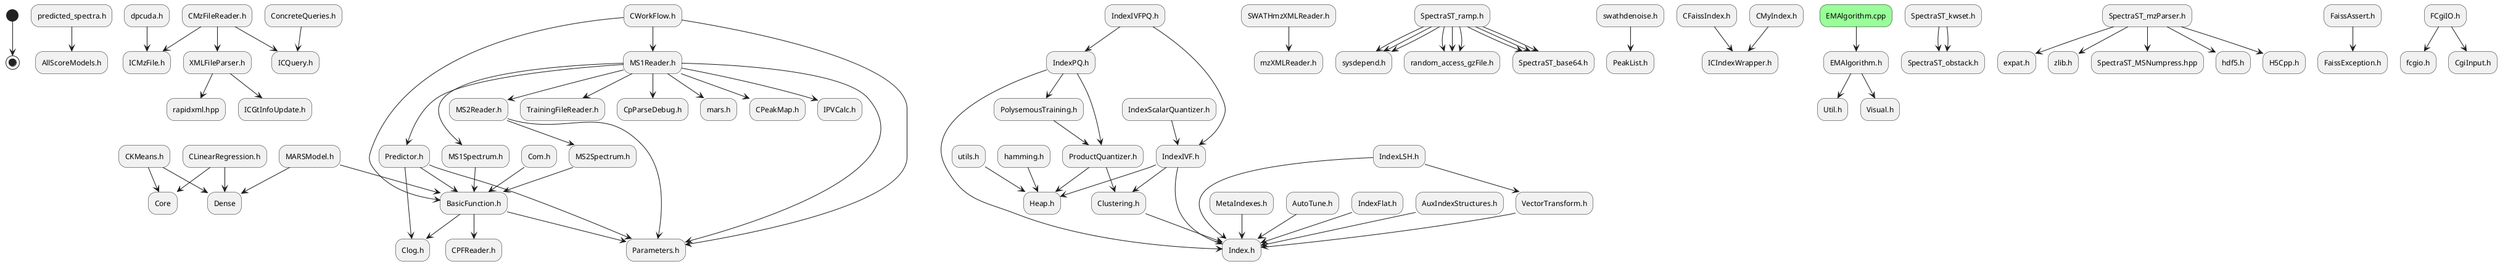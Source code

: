 @startuml
(*) --> (*)
"predicted_spectra.h"  --> "AllScoreModels.h"
"dpcuda.h"  --> "ICMzFile.h"
"CLinearRegression.h"  --> "Core"
"CLinearRegression.h"  --> "Dense"
"CKMeans.h"  --> "Core"
"CKMeans.h"  --> "Dense"
"utils.h"  --> "Heap.h"
"MS1Reader.h"  --> "Parameters.h"
"MS1Reader.h"  --> "MS1Spectrum.h"
"MS1Reader.h"  --> "TrainingFileReader.h"
"MS1Reader.h"  --> "MS2Reader.h"
"MS1Reader.h"  --> "CpParseDebug.h"
"MS1Reader.h"  --> "Predictor.h"
"MS1Reader.h"  --> "mars.h"
"MS1Reader.h"  --> "CPeakMap.h"
"MS1Reader.h"  --> "IPVCalc.h"
"SWATHmzXMLReader.h"  --> "mzXMLReader.h"
"IndexPQ.h"  --> "Index.h"
"IndexPQ.h"  --> "ProductQuantizer.h"
"IndexPQ.h"  --> "PolysemousTraining.h"
"VectorTransform.h"  --> "Index.h"
"MS1Spectrum.h"  --> "BasicFunction.h"
"XMLFileParser.h"  --> "rapidxml.hpp"
"XMLFileParser.h"  --> "ICGtInfoUpdate.h"
"MetaIndexes.h"  --> "Index.h"
"MS2Spectrum.h"  --> "BasicFunction.h"
"SpectraST_ramp.h"  --> "sysdepend.h"
"SpectraST_ramp.h"  --> "random_access_gzFile.h"
"SpectraST_ramp.h"  --> "SpectraST_base64.h"
"SpectraST_ramp.h"  --> "sysdepend.h"
"SpectraST_ramp.h"  --> "random_access_gzFile.h"
"SpectraST_ramp.h"  --> "SpectraST_base64.h"
"PolysemousTraining.h"  --> "ProductQuantizer.h"
"Com.h"  --> "BasicFunction.h"
"Clustering.h"  --> "Index.h"
"IndexIVF.h"  --> "Index.h"
"IndexIVF.h"  --> "Clustering.h"
"IndexIVF.h"  --> "Heap.h"
"IndexIVFPQ.h"  --> "IndexIVF.h"
"IndexIVFPQ.h"  --> "IndexPQ.h"
"swathdenoise.h"  --> "PeakList.h"
"ConcreteQueries.h"  --> "ICQuery.h"
"CFaissIndex.h"  --> "ICIndexWrapper.h"
"EMAlgorithm.h"  --> "Util.h"
"EMAlgorithm.h"  --> "Visual.h"
"SpectraST_kwset.h"  --> "SpectraST_obstack.h"
"MS2Reader.h"  --> "Parameters.h"
"MS2Reader.h"  --> "MS2Spectrum.h"
"Predictor.h"  --> "Parameters.h"
"Predictor.h"  --> "Clog.h"
"Predictor.h"  --> "BasicFunction.h"
"SpectraST_mzParser.h"  --> "expat.h"
"SpectraST_mzParser.h"  --> "zlib.h"
"SpectraST_mzParser.h"  --> "SpectraST_MSNumpress.hpp"
"SpectraST_mzParser.h"  --> "hdf5.h"
"SpectraST_mzParser.h"  --> "H5Cpp.h"
"AutoTune.h"  --> "Index.h"
"IndexFlat.h"  --> "Index.h"
"BasicFunction.h"  --> "Clog.h"
"BasicFunction.h"  --> "CPFReader.h"
"BasicFunction.h"  --> "Parameters.h"
"CMzFileReader.h"  --> "ICMzFile.h"
"CMzFileReader.h"  --> "ICQuery.h"
"CMzFileReader.h"  --> "XMLFileParser.h"
"CMyIndex.h"  --> "ICIndexWrapper.h"
"IndexScalarQuantizer.h"  --> "IndexIVF.h"
"FaissAssert.h"  --> "FaissException.h"
"SpectraST_kwset.h"  --> "SpectraST_obstack.h"
"IndexLSH.h"  --> "Index.h"
"IndexLSH.h"  --> "VectorTransform.h"
"ProductQuantizer.h"  --> "Clustering.h"
"ProductQuantizer.h"  --> "Heap.h"
"FCgiIO.h"  --> "fcgio.h"
"FCgiIO.h"  --> "CgiInput.h"
"hamming.h"  --> "Heap.h"
"SpectraST_ramp.h"  --> "sysdepend.h"
"SpectraST_ramp.h"  --> "random_access_gzFile.h"
"SpectraST_ramp.h"  --> "SpectraST_base64.h"
"AuxIndexStructures.h"  --> "Index.h"
"CWorkFlow.h"  --> "Parameters.h"
"CWorkFlow.h"  --> "BasicFunction.h"
"CWorkFlow.h"  --> "MS1Reader.h"
"MARSModel.h"  --> "BasicFunction.h"
"MARSModel.h"  --> "Dense"
"EMAlgorithm.cpp" #99FF99 --> "EMAlgorithm.h"
@enduml